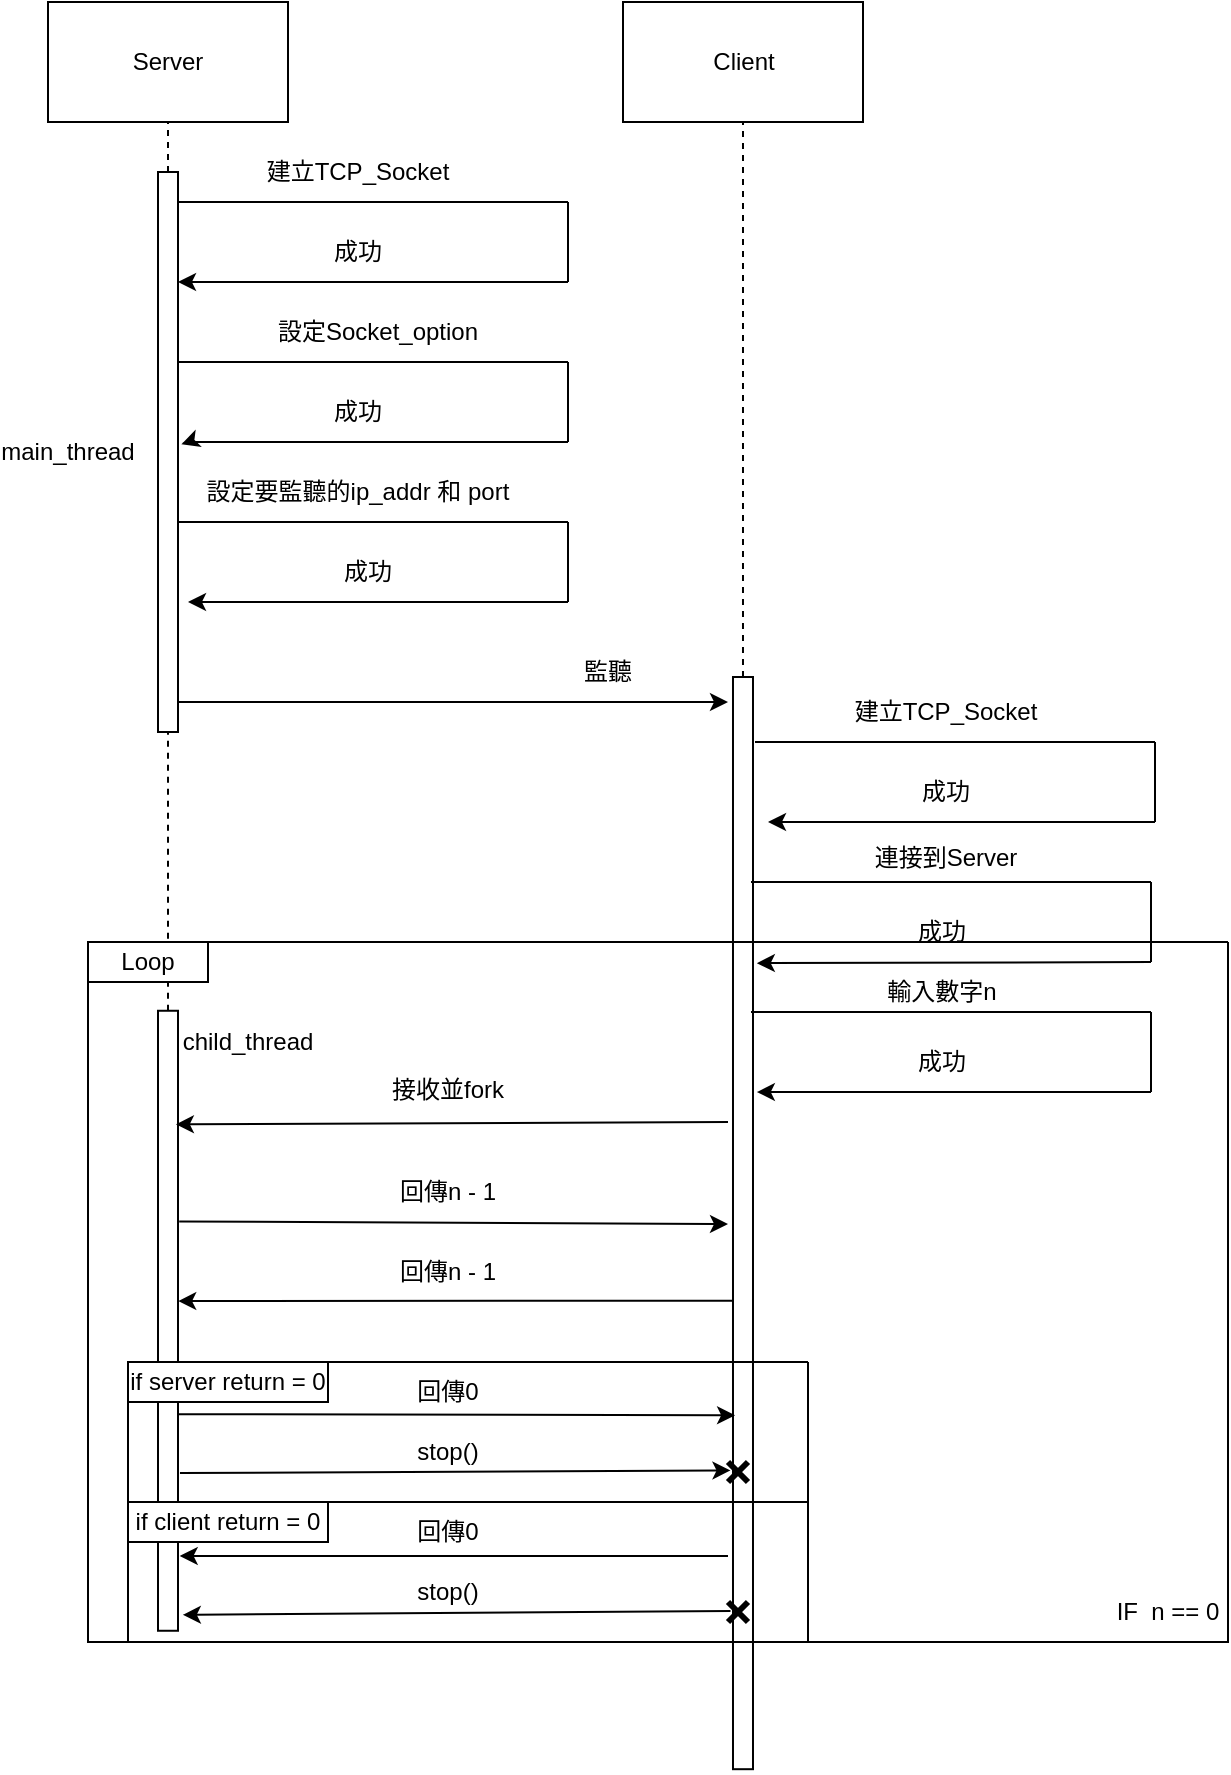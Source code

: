 <mxfile version="21.8.2" type="github">
  <diagram name="第 1 页" id="pwNHqA7L5wh-8GGMVhB-">
    <mxGraphModel dx="1004" dy="732" grid="1" gridSize="10" guides="1" tooltips="1" connect="1" arrows="1" fold="1" page="1" pageScale="1" pageWidth="827" pageHeight="1169" math="0" shadow="0">
      <root>
        <mxCell id="0" />
        <mxCell id="1" parent="0" />
        <mxCell id="Yl5U9rDFYTrx_f_o4PTZ-8" value="" style="rounded=0;whiteSpace=wrap;html=1;rotation=90;" vertex="1" parent="1">
          <mxGeometry x="5" y="734.38" width="310" height="10" as="geometry" />
        </mxCell>
        <mxCell id="Yl5U9rDFYTrx_f_o4PTZ-6" value="" style="endArrow=none;dashed=1;html=1;rounded=0;entryX=0.5;entryY=1;entryDx=0;entryDy=0;" edge="1" parent="1" source="Yl5U9rDFYTrx_f_o4PTZ-8" target="Yl5U9rDFYTrx_f_o4PTZ-5">
          <mxGeometry width="50" height="50" relative="1" as="geometry">
            <mxPoint x="160" y="790" as="sourcePoint" />
            <mxPoint x="160" y="140" as="targetPoint" />
            <Array as="points">
              <mxPoint x="160" y="300" />
            </Array>
          </mxGeometry>
        </mxCell>
        <mxCell id="VDtPEl2qfjK_g-uWMviU-2" value="Client" style="rounded=1;whiteSpace=wrap;html=1;" parent="1" vertex="1">
          <mxGeometry x="387.5" y="80" width="120" height="60" as="geometry" />
        </mxCell>
        <mxCell id="VDtPEl2qfjK_g-uWMviU-3" value="Server" style="rounded=1;whiteSpace=wrap;html=1;" parent="1" vertex="1">
          <mxGeometry x="100" y="80" width="120" height="60" as="geometry" />
        </mxCell>
        <mxCell id="VDtPEl2qfjK_g-uWMviU-5" value="Client" style="rounded=0;whiteSpace=wrap;html=1;" parent="1" vertex="1">
          <mxGeometry x="387.5" y="80" width="120" height="60" as="geometry" />
        </mxCell>
        <mxCell id="VDtPEl2qfjK_g-uWMviU-6" value="Server" style="rounded=0;whiteSpace=wrap;html=1;" parent="1" vertex="1">
          <mxGeometry x="100" y="80" width="120" height="60" as="geometry" />
        </mxCell>
        <mxCell id="VDtPEl2qfjK_g-uWMviU-8" value="" style="endArrow=none;dashed=1;html=1;rounded=0;entryX=0.5;entryY=1;entryDx=0;entryDy=0;" parent="1" source="VDtPEl2qfjK_g-uWMviU-50" target="VDtPEl2qfjK_g-uWMviU-5" edge="1">
          <mxGeometry width="50" height="50" relative="1" as="geometry">
            <mxPoint x="447.5" y="600" as="sourcePoint" />
            <mxPoint x="287.5" y="270" as="targetPoint" />
          </mxGeometry>
        </mxCell>
        <mxCell id="VDtPEl2qfjK_g-uWMviU-9" value="" style="endArrow=none;dashed=1;html=1;rounded=0;entryX=0.5;entryY=1;entryDx=0;entryDy=0;" parent="1" target="VDtPEl2qfjK_g-uWMviU-6" edge="1" source="Yl5U9rDFYTrx_f_o4PTZ-5">
          <mxGeometry width="50" height="50" relative="1" as="geometry">
            <mxPoint x="160" y="790" as="sourcePoint" />
            <mxPoint x="210" y="270" as="targetPoint" />
          </mxGeometry>
        </mxCell>
        <mxCell id="VDtPEl2qfjK_g-uWMviU-15" value="" style="endArrow=none;html=1;rounded=0;" parent="1" edge="1">
          <mxGeometry width="50" height="50" relative="1" as="geometry">
            <mxPoint x="160" y="180" as="sourcePoint" />
            <mxPoint x="360" y="180" as="targetPoint" />
          </mxGeometry>
        </mxCell>
        <mxCell id="VDtPEl2qfjK_g-uWMviU-16" value="" style="endArrow=none;html=1;rounded=0;" parent="1" edge="1">
          <mxGeometry width="50" height="50" relative="1" as="geometry">
            <mxPoint x="360" y="220" as="sourcePoint" />
            <mxPoint x="360" y="180" as="targetPoint" />
          </mxGeometry>
        </mxCell>
        <mxCell id="VDtPEl2qfjK_g-uWMviU-17" value="" style="endArrow=classic;html=1;rounded=0;" parent="1" edge="1">
          <mxGeometry width="50" height="50" relative="1" as="geometry">
            <mxPoint x="360" y="220" as="sourcePoint" />
            <mxPoint x="165.005" y="219.657" as="targetPoint" />
            <Array as="points">
              <mxPoint x="165" y="220" />
            </Array>
          </mxGeometry>
        </mxCell>
        <mxCell id="VDtPEl2qfjK_g-uWMviU-19" value="建立TCP_Socket" style="text;html=1;strokeColor=none;fillColor=none;align=center;verticalAlign=middle;whiteSpace=wrap;rounded=0;" parent="1" vertex="1">
          <mxGeometry x="200" y="150" width="110" height="30" as="geometry" />
        </mxCell>
        <mxCell id="VDtPEl2qfjK_g-uWMviU-21" value="成功" style="text;html=1;strokeColor=none;fillColor=none;align=center;verticalAlign=middle;whiteSpace=wrap;rounded=0;" parent="1" vertex="1">
          <mxGeometry x="225" y="190" width="60" height="30" as="geometry" />
        </mxCell>
        <mxCell id="VDtPEl2qfjK_g-uWMviU-26" value="" style="endArrow=none;html=1;rounded=0;" parent="1" edge="1">
          <mxGeometry width="50" height="50" relative="1" as="geometry">
            <mxPoint x="160" y="260" as="sourcePoint" />
            <mxPoint x="360" y="260" as="targetPoint" />
          </mxGeometry>
        </mxCell>
        <mxCell id="VDtPEl2qfjK_g-uWMviU-27" value="" style="endArrow=none;html=1;rounded=0;" parent="1" edge="1">
          <mxGeometry width="50" height="50" relative="1" as="geometry">
            <mxPoint x="360" y="300" as="sourcePoint" />
            <mxPoint x="360" y="260" as="targetPoint" />
          </mxGeometry>
        </mxCell>
        <mxCell id="VDtPEl2qfjK_g-uWMviU-28" value="" style="endArrow=classic;html=1;rounded=0;entryX=0.171;entryY=-0.166;entryDx=0;entryDy=0;entryPerimeter=0;" parent="1" edge="1">
          <mxGeometry width="50" height="50" relative="1" as="geometry">
            <mxPoint x="360" y="300" as="sourcePoint" />
            <mxPoint x="166.665" y="301.164" as="targetPoint" />
            <Array as="points">
              <mxPoint x="210" y="300" />
              <mxPoint x="170" y="300" />
            </Array>
          </mxGeometry>
        </mxCell>
        <mxCell id="VDtPEl2qfjK_g-uWMviU-29" value="成功" style="text;html=1;strokeColor=none;fillColor=none;align=center;verticalAlign=middle;whiteSpace=wrap;rounded=0;" parent="1" vertex="1">
          <mxGeometry x="225" y="270" width="60" height="30" as="geometry" />
        </mxCell>
        <mxCell id="VDtPEl2qfjK_g-uWMviU-30" value="設定Socket_option" style="text;html=1;strokeColor=none;fillColor=none;align=center;verticalAlign=middle;whiteSpace=wrap;rounded=0;" parent="1" vertex="1">
          <mxGeometry x="200" y="230" width="130" height="30" as="geometry" />
        </mxCell>
        <mxCell id="VDtPEl2qfjK_g-uWMviU-35" value="" style="endArrow=none;html=1;rounded=0;" parent="1" edge="1">
          <mxGeometry width="50" height="50" relative="1" as="geometry">
            <mxPoint x="160" y="340" as="sourcePoint" />
            <mxPoint x="360" y="340" as="targetPoint" />
          </mxGeometry>
        </mxCell>
        <mxCell id="VDtPEl2qfjK_g-uWMviU-36" value="" style="endArrow=none;html=1;rounded=0;" parent="1" edge="1">
          <mxGeometry width="50" height="50" relative="1" as="geometry">
            <mxPoint x="360" y="380" as="sourcePoint" />
            <mxPoint x="360" y="340" as="targetPoint" />
          </mxGeometry>
        </mxCell>
        <mxCell id="VDtPEl2qfjK_g-uWMviU-37" value="" style="endArrow=classic;html=1;rounded=0;" parent="1" edge="1">
          <mxGeometry width="50" height="50" relative="1" as="geometry">
            <mxPoint x="360" y="380" as="sourcePoint" />
            <mxPoint x="170" y="380" as="targetPoint" />
          </mxGeometry>
        </mxCell>
        <mxCell id="VDtPEl2qfjK_g-uWMviU-38" value="成功" style="text;html=1;strokeColor=none;fillColor=none;align=center;verticalAlign=middle;whiteSpace=wrap;rounded=0;" parent="1" vertex="1">
          <mxGeometry x="229.86" y="350" width="60" height="30" as="geometry" />
        </mxCell>
        <mxCell id="VDtPEl2qfjK_g-uWMviU-39" value="設定要監聽的ip_addr 和 port" style="text;html=1;strokeColor=none;fillColor=none;align=center;verticalAlign=middle;whiteSpace=wrap;rounded=0;" parent="1" vertex="1">
          <mxGeometry x="175" y="310" width="160" height="30" as="geometry" />
        </mxCell>
        <mxCell id="VDtPEl2qfjK_g-uWMviU-45" value="監聽" style="text;html=1;strokeColor=none;fillColor=none;align=center;verticalAlign=middle;whiteSpace=wrap;rounded=0;" parent="1" vertex="1">
          <mxGeometry x="350" y="400" width="60" height="30" as="geometry" />
        </mxCell>
        <mxCell id="VDtPEl2qfjK_g-uWMviU-46" value="" style="endArrow=classic;html=1;rounded=0;" parent="1" edge="1">
          <mxGeometry width="50" height="50" relative="1" as="geometry">
            <mxPoint x="160" y="430" as="sourcePoint" />
            <mxPoint x="440" y="430" as="targetPoint" />
          </mxGeometry>
        </mxCell>
        <mxCell id="VDtPEl2qfjK_g-uWMviU-51" value="" style="endArrow=none;dashed=1;html=1;rounded=0;" parent="1" target="VDtPEl2qfjK_g-uWMviU-50" edge="1">
          <mxGeometry width="50" height="50" relative="1" as="geometry">
            <mxPoint x="448" y="790" as="sourcePoint" />
            <mxPoint x="440" y="508" as="targetPoint" />
          </mxGeometry>
        </mxCell>
        <mxCell id="VDtPEl2qfjK_g-uWMviU-50" value="" style="rounded=0;whiteSpace=wrap;html=1;rotation=90;" parent="1" vertex="1">
          <mxGeometry x="174.45" y="685.55" width="546.09" height="10" as="geometry" />
        </mxCell>
        <mxCell id="VDtPEl2qfjK_g-uWMviU-56" value="" style="endArrow=none;html=1;rounded=0;" parent="1" edge="1">
          <mxGeometry width="50" height="50" relative="1" as="geometry">
            <mxPoint x="453.5" y="450" as="sourcePoint" />
            <mxPoint x="653.5" y="450" as="targetPoint" />
          </mxGeometry>
        </mxCell>
        <mxCell id="VDtPEl2qfjK_g-uWMviU-57" value="" style="endArrow=none;html=1;rounded=0;" parent="1" edge="1">
          <mxGeometry width="50" height="50" relative="1" as="geometry">
            <mxPoint x="653.5" y="490" as="sourcePoint" />
            <mxPoint x="653.5" y="450" as="targetPoint" />
          </mxGeometry>
        </mxCell>
        <mxCell id="VDtPEl2qfjK_g-uWMviU-58" value="" style="endArrow=classic;html=1;rounded=0;" parent="1" edge="1">
          <mxGeometry width="50" height="50" relative="1" as="geometry">
            <mxPoint x="653.5" y="490" as="sourcePoint" />
            <mxPoint x="460" y="490" as="targetPoint" />
          </mxGeometry>
        </mxCell>
        <mxCell id="VDtPEl2qfjK_g-uWMviU-59" value="成功" style="text;html=1;strokeColor=none;fillColor=none;align=center;verticalAlign=middle;whiteSpace=wrap;rounded=0;" parent="1" vertex="1">
          <mxGeometry x="518.5" y="460" width="60" height="30" as="geometry" />
        </mxCell>
        <mxCell id="VDtPEl2qfjK_g-uWMviU-60" value="建立TCP_Socket" style="text;html=1;strokeColor=none;fillColor=none;align=center;verticalAlign=middle;whiteSpace=wrap;rounded=0;" parent="1" vertex="1">
          <mxGeometry x="493.5" y="420" width="110" height="30" as="geometry" />
        </mxCell>
        <mxCell id="VDtPEl2qfjK_g-uWMviU-61" value="" style="endArrow=none;html=1;rounded=0;" parent="1" edge="1">
          <mxGeometry width="50" height="50" relative="1" as="geometry">
            <mxPoint x="451.5" y="520" as="sourcePoint" />
            <mxPoint x="651.5" y="520" as="targetPoint" />
          </mxGeometry>
        </mxCell>
        <mxCell id="VDtPEl2qfjK_g-uWMviU-62" value="" style="endArrow=none;html=1;rounded=0;" parent="1" edge="1">
          <mxGeometry width="50" height="50" relative="1" as="geometry">
            <mxPoint x="651.5" y="560" as="sourcePoint" />
            <mxPoint x="651.5" y="520" as="targetPoint" />
          </mxGeometry>
        </mxCell>
        <mxCell id="VDtPEl2qfjK_g-uWMviU-63" value="" style="endArrow=classic;html=1;rounded=0;entryX=0.262;entryY=-0.192;entryDx=0;entryDy=0;entryPerimeter=0;" parent="1" target="VDtPEl2qfjK_g-uWMviU-50" edge="1">
          <mxGeometry width="50" height="50" relative="1" as="geometry">
            <mxPoint x="651.5" y="560" as="sourcePoint" />
            <mxPoint x="460" y="560" as="targetPoint" />
          </mxGeometry>
        </mxCell>
        <mxCell id="VDtPEl2qfjK_g-uWMviU-64" value="成功" style="text;html=1;strokeColor=none;fillColor=none;align=center;verticalAlign=middle;whiteSpace=wrap;rounded=0;" parent="1" vertex="1">
          <mxGeometry x="516.5" y="530" width="60" height="30" as="geometry" />
        </mxCell>
        <mxCell id="VDtPEl2qfjK_g-uWMviU-65" value="連接到Server" style="text;html=1;strokeColor=none;fillColor=none;align=center;verticalAlign=middle;whiteSpace=wrap;rounded=0;" parent="1" vertex="1">
          <mxGeometry x="502.75" y="492.5" width="91.5" height="30" as="geometry" />
        </mxCell>
        <mxCell id="VDtPEl2qfjK_g-uWMviU-68" value="" style="endArrow=none;html=1;rounded=0;" parent="1" edge="1">
          <mxGeometry width="50" height="50" relative="1" as="geometry">
            <mxPoint x="451.5" y="585" as="sourcePoint" />
            <mxPoint x="651.5" y="585" as="targetPoint" />
          </mxGeometry>
        </mxCell>
        <mxCell id="VDtPEl2qfjK_g-uWMviU-69" value="" style="endArrow=none;html=1;rounded=0;" parent="1" edge="1">
          <mxGeometry width="50" height="50" relative="1" as="geometry">
            <mxPoint x="651.5" y="625" as="sourcePoint" />
            <mxPoint x="651.5" y="585" as="targetPoint" />
          </mxGeometry>
        </mxCell>
        <mxCell id="VDtPEl2qfjK_g-uWMviU-70" value="" style="endArrow=classic;html=1;rounded=0;entryX=0.38;entryY=-0.192;entryDx=0;entryDy=0;entryPerimeter=0;" parent="1" target="VDtPEl2qfjK_g-uWMviU-50" edge="1">
          <mxGeometry width="50" height="50" relative="1" as="geometry">
            <mxPoint x="651.5" y="625" as="sourcePoint" />
            <mxPoint x="450" y="625" as="targetPoint" />
          </mxGeometry>
        </mxCell>
        <mxCell id="VDtPEl2qfjK_g-uWMviU-71" value="成功" style="text;html=1;strokeColor=none;fillColor=none;align=center;verticalAlign=middle;whiteSpace=wrap;rounded=0;" parent="1" vertex="1">
          <mxGeometry x="516.5" y="595" width="60" height="30" as="geometry" />
        </mxCell>
        <mxCell id="VDtPEl2qfjK_g-uWMviU-72" value="輸入數字n" style="text;html=1;strokeColor=none;fillColor=none;align=center;verticalAlign=middle;whiteSpace=wrap;rounded=0;" parent="1" vertex="1">
          <mxGeometry x="516.5" y="560" width="60" height="30" as="geometry" />
        </mxCell>
        <mxCell id="Im7PTnw3nB9S1ZVfsVjB-3" value="" style="swimlane;startSize=0;" parent="1" vertex="1">
          <mxGeometry x="120" y="550" width="570" height="350" as="geometry" />
        </mxCell>
        <mxCell id="Yl5U9rDFYTrx_f_o4PTZ-11" value="child_thread" style="text;html=1;strokeColor=none;fillColor=none;align=center;verticalAlign=middle;whiteSpace=wrap;rounded=0;" vertex="1" parent="Im7PTnw3nB9S1ZVfsVjB-3">
          <mxGeometry x="50" y="35" width="60" height="30" as="geometry" />
        </mxCell>
        <mxCell id="VDtPEl2qfjK_g-uWMviU-66" value="" style="endArrow=classic;html=1;rounded=0;entryX=0.598;entryY=0.108;entryDx=0;entryDy=0;entryPerimeter=0;" parent="Im7PTnw3nB9S1ZVfsVjB-3" edge="1">
          <mxGeometry width="50" height="50" relative="1" as="geometry">
            <mxPoint x="320" y="90" as="sourcePoint" />
            <mxPoint x="43.925" y="91.163" as="targetPoint" />
            <Array as="points" />
          </mxGeometry>
        </mxCell>
        <mxCell id="Im7PTnw3nB9S1ZVfsVjB-5" value="接收並fork" style="text;html=1;strokeColor=none;fillColor=none;align=center;verticalAlign=middle;whiteSpace=wrap;rounded=0;" parent="Im7PTnw3nB9S1ZVfsVjB-3" vertex="1">
          <mxGeometry x="150" y="59.38" width="60" height="30" as="geometry" />
        </mxCell>
        <mxCell id="Im7PTnw3nB9S1ZVfsVjB-7" value="回傳n - 1" style="text;html=1;strokeColor=none;fillColor=none;align=center;verticalAlign=middle;whiteSpace=wrap;rounded=0;" parent="Im7PTnw3nB9S1ZVfsVjB-3" vertex="1">
          <mxGeometry x="150" y="110" width="60" height="30" as="geometry" />
        </mxCell>
        <mxCell id="Im7PTnw3nB9S1ZVfsVjB-9" value="回傳n - 1" style="text;html=1;strokeColor=none;fillColor=none;align=center;verticalAlign=middle;whiteSpace=wrap;rounded=0;" parent="Im7PTnw3nB9S1ZVfsVjB-3" vertex="1">
          <mxGeometry x="150" y="150" width="60" height="30" as="geometry" />
        </mxCell>
        <mxCell id="Im7PTnw3nB9S1ZVfsVjB-10" value="Loop" style="rounded=0;whiteSpace=wrap;html=1;" parent="Im7PTnw3nB9S1ZVfsVjB-3" vertex="1">
          <mxGeometry width="60" height="20" as="geometry" />
        </mxCell>
        <mxCell id="Im7PTnw3nB9S1ZVfsVjB-16" value="IF&amp;nbsp; n == 0" style="text;html=1;strokeColor=none;fillColor=none;align=center;verticalAlign=middle;whiteSpace=wrap;rounded=0;" parent="Im7PTnw3nB9S1ZVfsVjB-3" vertex="1">
          <mxGeometry x="510" y="320" width="60" height="30" as="geometry" />
        </mxCell>
        <mxCell id="Im7PTnw3nB9S1ZVfsVjB-6" value="" style="endArrow=classic;html=1;rounded=0;exitX=0.659;exitY=-0.059;exitDx=0;exitDy=0;exitPerimeter=0;" parent="1" edge="1">
          <mxGeometry width="50" height="50" relative="1" as="geometry">
            <mxPoint x="165.595" y="689.734" as="sourcePoint" />
            <mxPoint x="440" y="691" as="targetPoint" />
          </mxGeometry>
        </mxCell>
        <mxCell id="Im7PTnw3nB9S1ZVfsVjB-8" value="" style="endArrow=classic;html=1;rounded=0;exitX=0.571;exitY=1.036;exitDx=0;exitDy=0;exitPerimeter=0;entryX=0.709;entryY=-0.009;entryDx=0;entryDy=0;entryPerimeter=0;" parent="1" source="VDtPEl2qfjK_g-uWMviU-50" edge="1">
          <mxGeometry width="50" height="50" relative="1" as="geometry">
            <mxPoint x="310" y="760" as="sourcePoint" />
            <mxPoint x="165.095" y="729.546" as="targetPoint" />
          </mxGeometry>
        </mxCell>
        <mxCell id="Im7PTnw3nB9S1ZVfsVjB-21" value="" style="swimlane;startSize=0;" parent="1" vertex="1">
          <mxGeometry x="140" y="760" width="340" height="140" as="geometry" />
        </mxCell>
        <mxCell id="Im7PTnw3nB9S1ZVfsVjB-25" value="if server return = 0" style="rounded=0;whiteSpace=wrap;html=1;" parent="Im7PTnw3nB9S1ZVfsVjB-21" vertex="1">
          <mxGeometry width="100" height="20" as="geometry" />
        </mxCell>
        <mxCell id="Im7PTnw3nB9S1ZVfsVjB-29" value="回傳0" style="text;html=1;strokeColor=none;fillColor=none;align=center;verticalAlign=middle;whiteSpace=wrap;rounded=0;" parent="Im7PTnw3nB9S1ZVfsVjB-21" vertex="1">
          <mxGeometry x="130" width="60" height="30" as="geometry" />
        </mxCell>
        <mxCell id="Im7PTnw3nB9S1ZVfsVjB-32" value="stop()" style="text;html=1;strokeColor=none;fillColor=none;align=center;verticalAlign=middle;whiteSpace=wrap;rounded=0;" parent="Im7PTnw3nB9S1ZVfsVjB-21" vertex="1">
          <mxGeometry x="130" y="30" width="60" height="30" as="geometry" />
        </mxCell>
        <mxCell id="Im7PTnw3nB9S1ZVfsVjB-33" value="" style="shape=umlDestroy;whiteSpace=wrap;html=1;strokeWidth=3;targetShapes=umlLifeline;" parent="Im7PTnw3nB9S1ZVfsVjB-21" vertex="1">
          <mxGeometry x="300" y="50" width="10" height="10" as="geometry" />
        </mxCell>
        <mxCell id="Im7PTnw3nB9S1ZVfsVjB-34" value="" style="swimlane;startSize=0;" parent="Im7PTnw3nB9S1ZVfsVjB-21" vertex="1">
          <mxGeometry y="70" width="340" height="70" as="geometry" />
        </mxCell>
        <mxCell id="Im7PTnw3nB9S1ZVfsVjB-35" value="if client return = 0" style="rounded=0;whiteSpace=wrap;html=1;" parent="Im7PTnw3nB9S1ZVfsVjB-34" vertex="1">
          <mxGeometry width="100" height="20" as="geometry" />
        </mxCell>
        <mxCell id="Im7PTnw3nB9S1ZVfsVjB-36" value="回傳0" style="text;html=1;strokeColor=none;fillColor=none;align=center;verticalAlign=middle;whiteSpace=wrap;rounded=0;" parent="Im7PTnw3nB9S1ZVfsVjB-34" vertex="1">
          <mxGeometry x="130" width="60" height="30" as="geometry" />
        </mxCell>
        <mxCell id="Im7PTnw3nB9S1ZVfsVjB-37" value="stop()" style="text;html=1;strokeColor=none;fillColor=none;align=center;verticalAlign=middle;whiteSpace=wrap;rounded=0;" parent="Im7PTnw3nB9S1ZVfsVjB-34" vertex="1">
          <mxGeometry x="130" y="30" width="60" height="30" as="geometry" />
        </mxCell>
        <mxCell id="Im7PTnw3nB9S1ZVfsVjB-38" value="" style="shape=umlDestroy;whiteSpace=wrap;html=1;strokeWidth=3;targetShapes=umlLifeline;" parent="Im7PTnw3nB9S1ZVfsVjB-34" vertex="1">
          <mxGeometry x="300" y="50" width="10" height="10" as="geometry" />
        </mxCell>
        <mxCell id="Im7PTnw3nB9S1ZVfsVjB-26" value="" style="endArrow=classic;html=1;rounded=0;exitX=0.78;exitY=-0.012;exitDx=0;exitDy=0;exitPerimeter=0;entryX=0.676;entryY=0.894;entryDx=0;entryDy=0;entryPerimeter=0;" parent="1" target="VDtPEl2qfjK_g-uWMviU-50" edge="1">
          <mxGeometry width="50" height="50" relative="1" as="geometry">
            <mxPoint x="165.125" y="786.08" as="sourcePoint" />
            <mxPoint x="440" y="799" as="targetPoint" />
          </mxGeometry>
        </mxCell>
        <mxCell id="Im7PTnw3nB9S1ZVfsVjB-30" value="" style="endArrow=classic;html=1;rounded=0;exitX=0.817;exitY=-0.098;exitDx=0;exitDy=0;exitPerimeter=0;entryX=0.125;entryY=0.421;entryDx=0;entryDy=0;entryPerimeter=0;" parent="1" target="Im7PTnw3nB9S1ZVfsVjB-33" edge="1">
          <mxGeometry width="50" height="50" relative="1" as="geometry">
            <mxPoint x="165.985" y="815.541" as="sourcePoint" />
            <mxPoint x="410" y="810" as="targetPoint" />
          </mxGeometry>
        </mxCell>
        <mxCell id="Im7PTnw3nB9S1ZVfsVjB-41" value="" style="endArrow=classic;html=1;rounded=0;entryX=0.869;entryY=-0.084;entryDx=0;entryDy=0;entryPerimeter=0;" parent="1" edge="1">
          <mxGeometry width="50" height="50" relative="1" as="geometry">
            <mxPoint x="440" y="857" as="sourcePoint" />
            <mxPoint x="165.845" y="856.946" as="targetPoint" />
            <Array as="points" />
          </mxGeometry>
        </mxCell>
        <mxCell id="Im7PTnw3nB9S1ZVfsVjB-43" value="" style="endArrow=classic;html=1;rounded=0;exitX=0.125;exitY=0.446;exitDx=0;exitDy=0;exitPerimeter=0;entryX=0.906;entryY=-0.241;entryDx=0;entryDy=0;entryPerimeter=0;" parent="1" source="Im7PTnw3nB9S1ZVfsVjB-38" edge="1">
          <mxGeometry width="50" height="50" relative="1" as="geometry">
            <mxPoint x="300" y="950" as="sourcePoint" />
            <mxPoint x="167.415" y="886.408" as="targetPoint" />
          </mxGeometry>
        </mxCell>
        <mxCell id="Yl5U9rDFYTrx_f_o4PTZ-5" value="" style="rounded=0;whiteSpace=wrap;html=1;rotation=90;" vertex="1" parent="1">
          <mxGeometry x="20" y="300" width="280" height="10" as="geometry" />
        </mxCell>
        <mxCell id="Yl5U9rDFYTrx_f_o4PTZ-10" value="main_thread" style="text;html=1;strokeColor=none;fillColor=none;align=center;verticalAlign=middle;whiteSpace=wrap;rounded=0;" vertex="1" parent="1">
          <mxGeometry x="80" y="290" width="60" height="30" as="geometry" />
        </mxCell>
      </root>
    </mxGraphModel>
  </diagram>
</mxfile>
